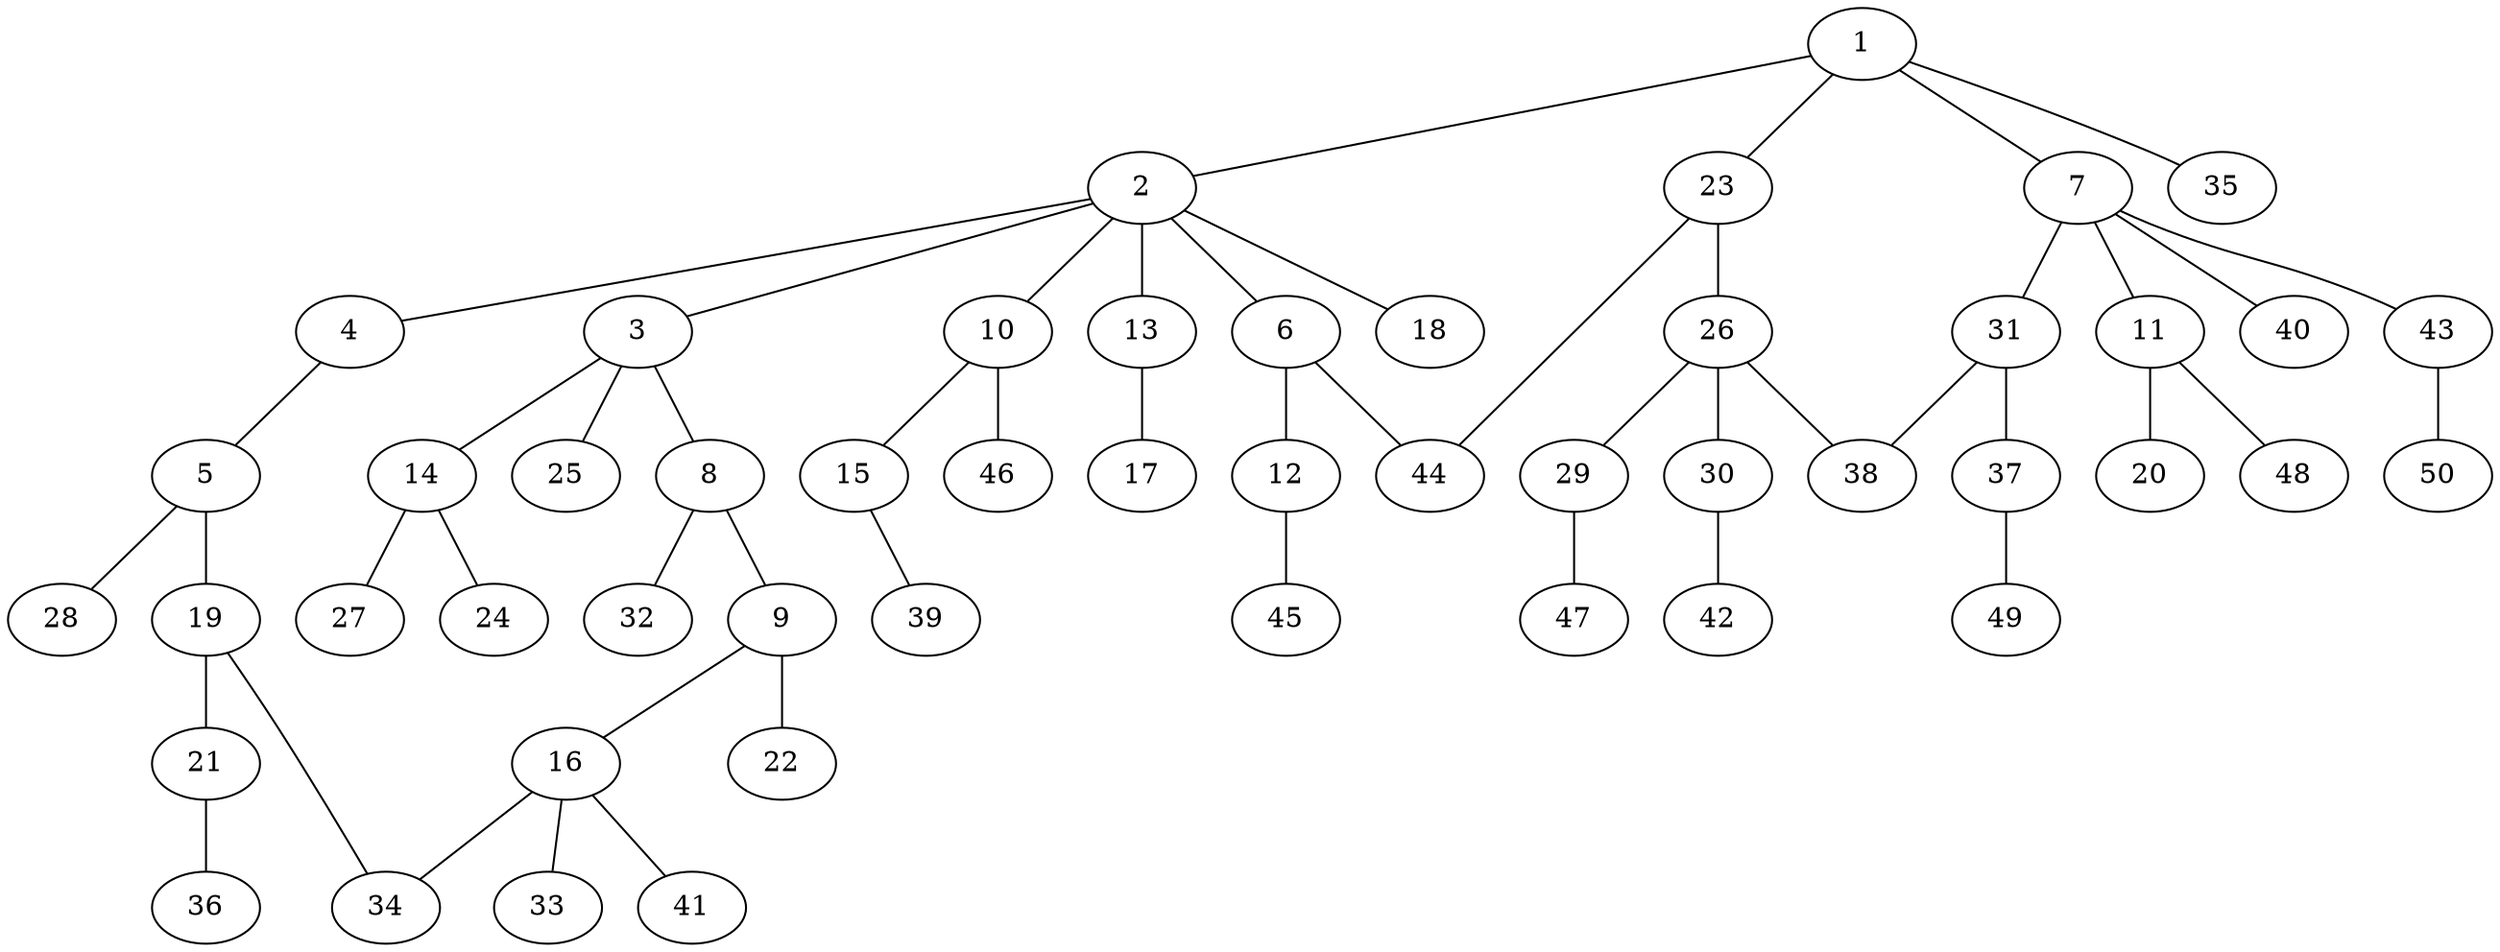 graph graphname {1--2
1--7
1--23
1--35
2--3
2--4
2--6
2--10
2--13
2--18
3--8
3--14
3--25
4--5
5--19
5--28
6--12
6--44
7--11
7--31
7--40
7--43
8--9
8--32
9--16
9--22
10--15
10--46
11--20
11--48
12--45
13--17
14--24
14--27
15--39
16--33
16--34
16--41
19--21
19--34
21--36
23--26
23--44
26--29
26--30
26--38
29--47
30--42
31--37
31--38
37--49
43--50
}